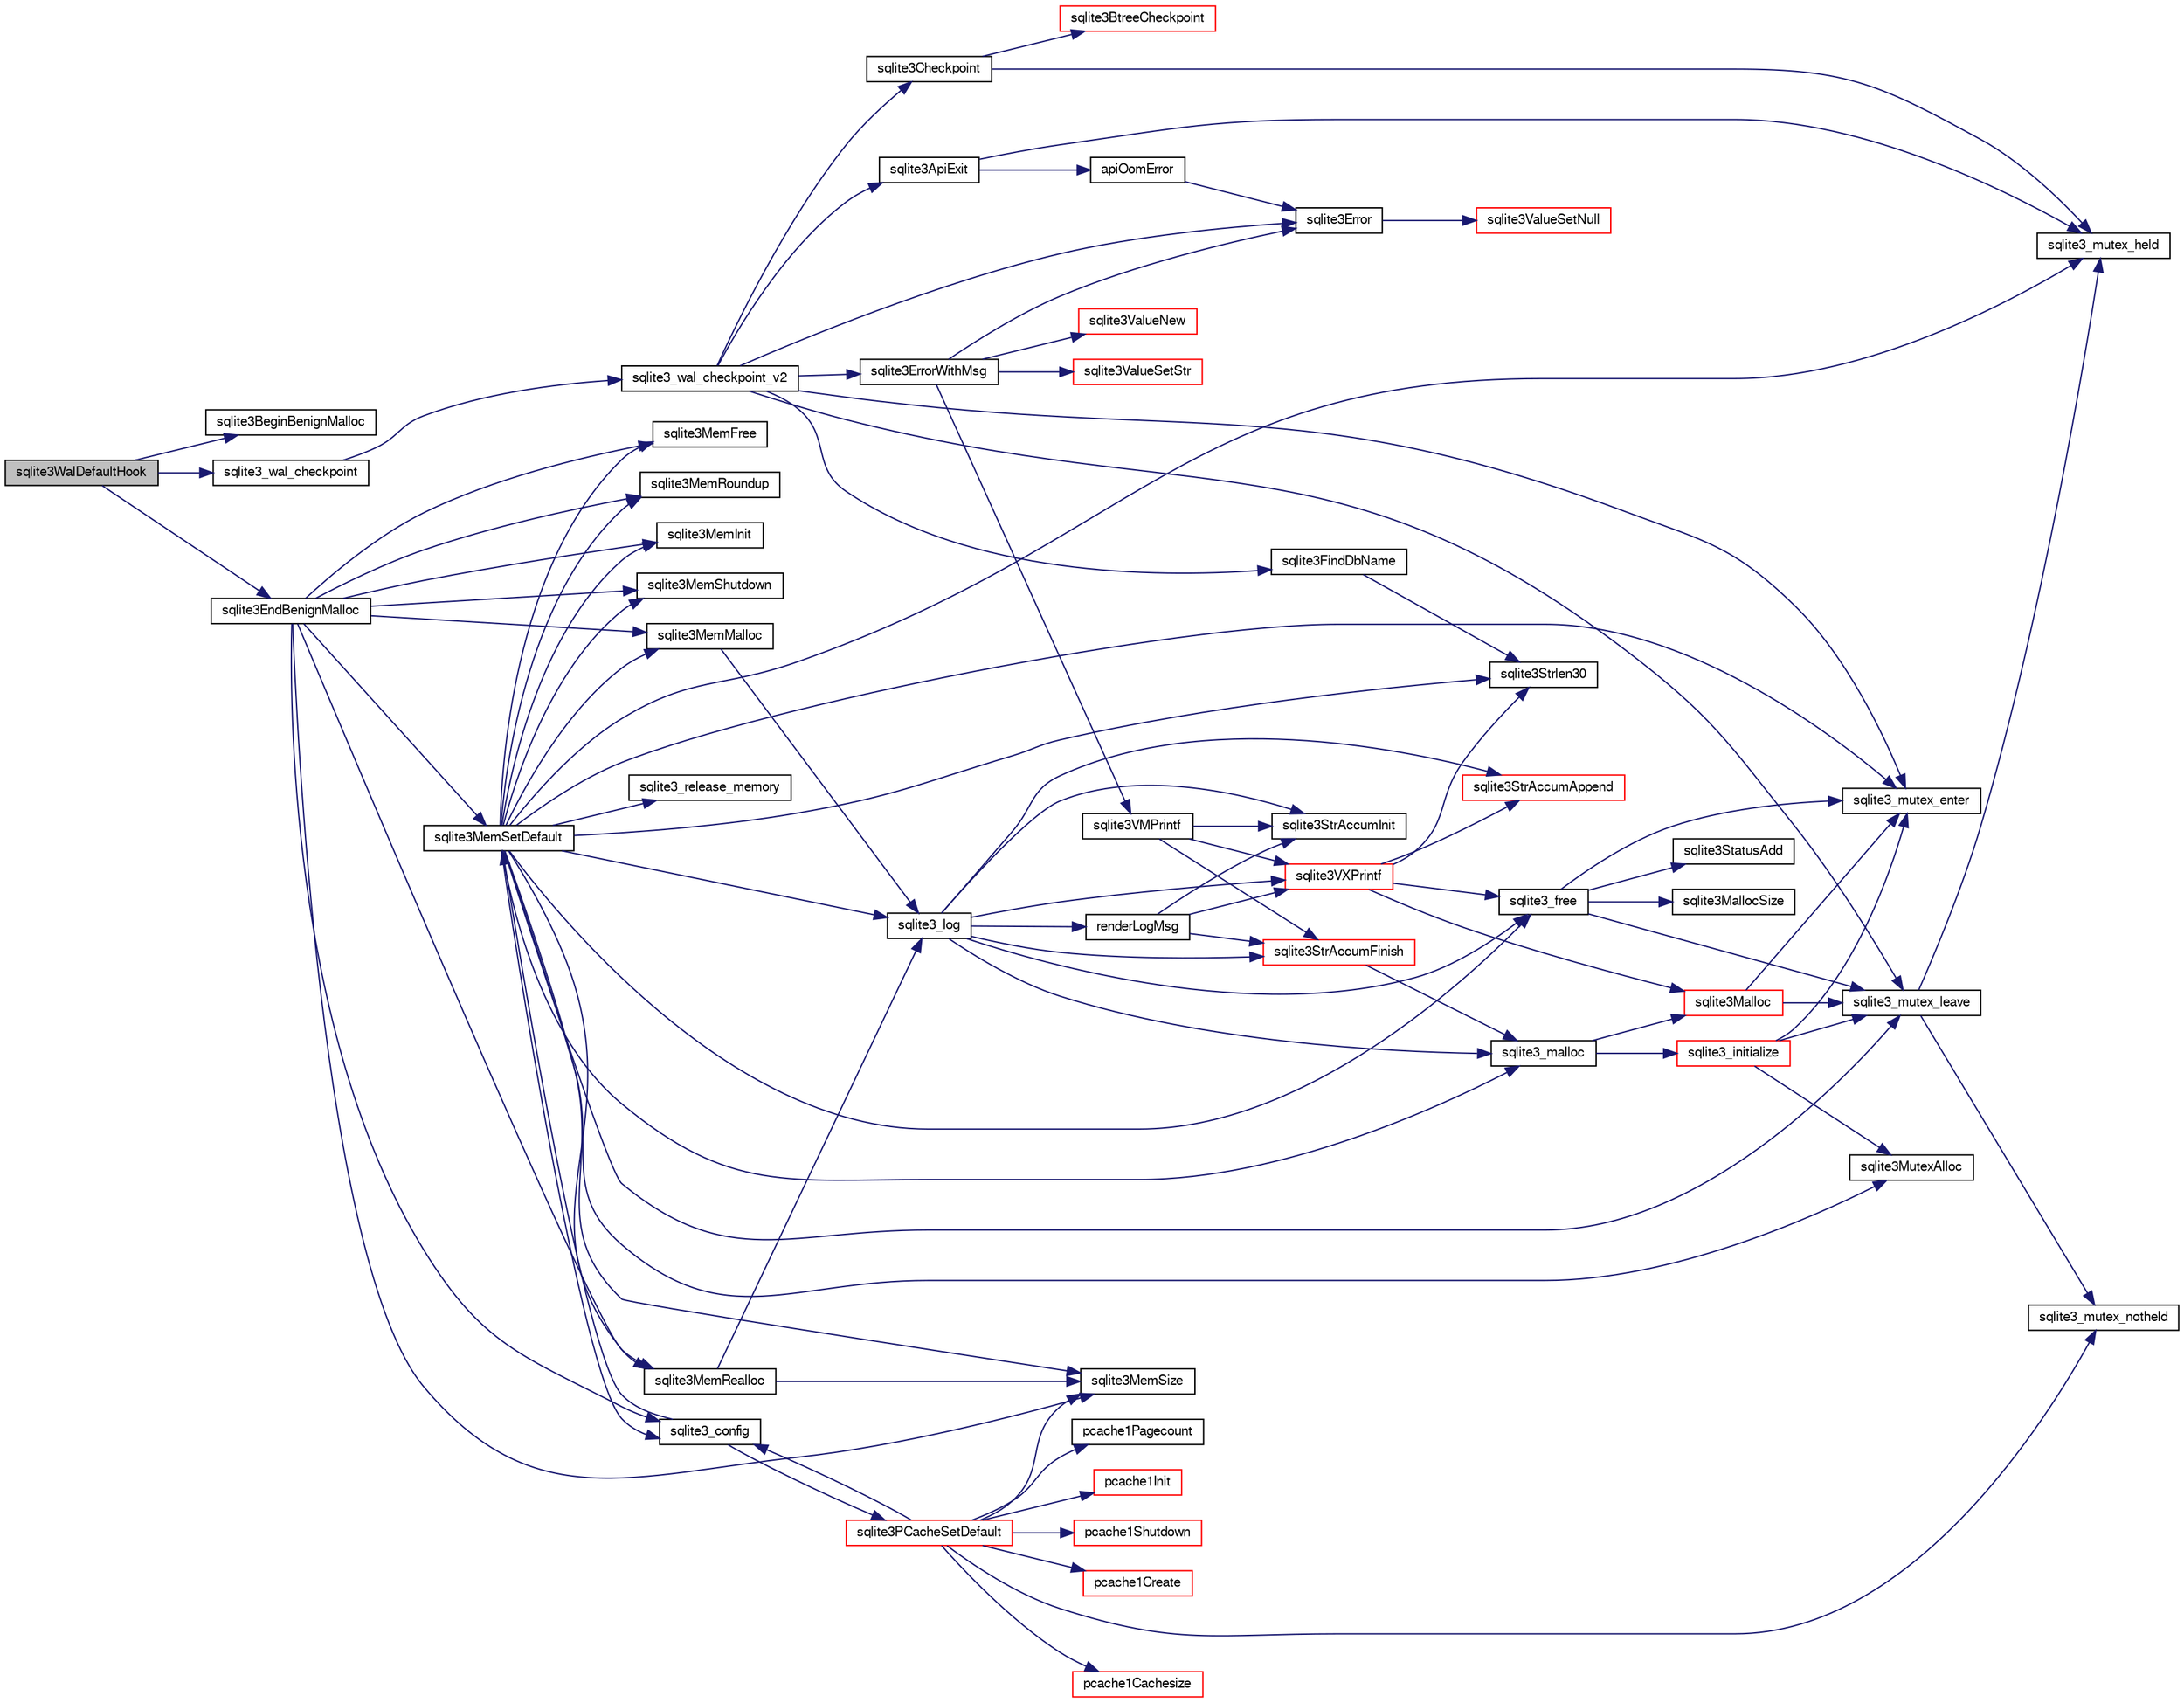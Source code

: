 digraph "sqlite3WalDefaultHook"
{
  edge [fontname="FreeSans",fontsize="10",labelfontname="FreeSans",labelfontsize="10"];
  node [fontname="FreeSans",fontsize="10",shape=record];
  rankdir="LR";
  Node810505 [label="sqlite3WalDefaultHook",height=0.2,width=0.4,color="black", fillcolor="grey75", style="filled", fontcolor="black"];
  Node810505 -> Node810506 [color="midnightblue",fontsize="10",style="solid",fontname="FreeSans"];
  Node810506 [label="sqlite3BeginBenignMalloc",height=0.2,width=0.4,color="black", fillcolor="white", style="filled",URL="$sqlite3_8c.html#a3344c0e2b1b6df701a1cb326602fac14"];
  Node810505 -> Node810507 [color="midnightblue",fontsize="10",style="solid",fontname="FreeSans"];
  Node810507 [label="sqlite3_wal_checkpoint",height=0.2,width=0.4,color="black", fillcolor="white", style="filled",URL="$sqlite3_8c.html#a5256a357264a12d3935888280d4b8fa0"];
  Node810507 -> Node810508 [color="midnightblue",fontsize="10",style="solid",fontname="FreeSans"];
  Node810508 [label="sqlite3_wal_checkpoint_v2",height=0.2,width=0.4,color="black", fillcolor="white", style="filled",URL="$sqlite3_8c.html#a074441ba2d0426a8684cc2d379e74163"];
  Node810508 -> Node810509 [color="midnightblue",fontsize="10",style="solid",fontname="FreeSans"];
  Node810509 [label="sqlite3_mutex_enter",height=0.2,width=0.4,color="black", fillcolor="white", style="filled",URL="$sqlite3_8c.html#a1c12cde690bd89f104de5cbad12a6bf5"];
  Node810508 -> Node810510 [color="midnightblue",fontsize="10",style="solid",fontname="FreeSans"];
  Node810510 [label="sqlite3FindDbName",height=0.2,width=0.4,color="black", fillcolor="white", style="filled",URL="$sqlite3_8c.html#a87029035bea562c6a5d1b9ba6475b567"];
  Node810510 -> Node810511 [color="midnightblue",fontsize="10",style="solid",fontname="FreeSans"];
  Node810511 [label="sqlite3Strlen30",height=0.2,width=0.4,color="black", fillcolor="white", style="filled",URL="$sqlite3_8c.html#a3dcd80ba41f1a308193dee74857b62a7"];
  Node810508 -> Node810512 [color="midnightblue",fontsize="10",style="solid",fontname="FreeSans"];
  Node810512 [label="sqlite3ErrorWithMsg",height=0.2,width=0.4,color="black", fillcolor="white", style="filled",URL="$sqlite3_8c.html#a11feb4cd8e77d59df266587cfe1b2641"];
  Node810512 -> Node810513 [color="midnightblue",fontsize="10",style="solid",fontname="FreeSans"];
  Node810513 [label="sqlite3Error",height=0.2,width=0.4,color="black", fillcolor="white", style="filled",URL="$sqlite3_8c.html#a4ba5e8be78db50d5538dcaa45bcf74d3"];
  Node810513 -> Node810514 [color="midnightblue",fontsize="10",style="solid",fontname="FreeSans"];
  Node810514 [label="sqlite3ValueSetNull",height=0.2,width=0.4,color="red", fillcolor="white", style="filled",URL="$sqlite3_8c.html#ad9bc4507a7806b37946116afbe183b95"];
  Node810512 -> Node810529 [color="midnightblue",fontsize="10",style="solid",fontname="FreeSans"];
  Node810529 [label="sqlite3ValueNew",height=0.2,width=0.4,color="red", fillcolor="white", style="filled",URL="$sqlite3_8c.html#ad40a378778daff2d574bec905e35828b"];
  Node810512 -> Node810537 [color="midnightblue",fontsize="10",style="solid",fontname="FreeSans"];
  Node810537 [label="sqlite3VMPrintf",height=0.2,width=0.4,color="black", fillcolor="white", style="filled",URL="$sqlite3_8c.html#a05535d0982ef06fbc2ee8195ebbae689"];
  Node810537 -> Node810538 [color="midnightblue",fontsize="10",style="solid",fontname="FreeSans"];
  Node810538 [label="sqlite3StrAccumInit",height=0.2,width=0.4,color="black", fillcolor="white", style="filled",URL="$sqlite3_8c.html#aabf95e113b9d54d519cd15a56215f560"];
  Node810537 -> Node810539 [color="midnightblue",fontsize="10",style="solid",fontname="FreeSans"];
  Node810539 [label="sqlite3VXPrintf",height=0.2,width=0.4,color="red", fillcolor="white", style="filled",URL="$sqlite3_8c.html#a63c25806c9bd4a2b76f9a0eb232c6bde"];
  Node810539 -> Node810540 [color="midnightblue",fontsize="10",style="solid",fontname="FreeSans"];
  Node810540 [label="sqlite3StrAccumAppend",height=0.2,width=0.4,color="red", fillcolor="white", style="filled",URL="$sqlite3_8c.html#a56664fa33def33c5a5245b623441d5e0"];
  Node810539 -> Node810532 [color="midnightblue",fontsize="10",style="solid",fontname="FreeSans"];
  Node810532 [label="sqlite3Malloc",height=0.2,width=0.4,color="red", fillcolor="white", style="filled",URL="$sqlite3_8c.html#a361a2eaa846b1885f123abe46f5d8b2b"];
  Node810532 -> Node810509 [color="midnightblue",fontsize="10",style="solid",fontname="FreeSans"];
  Node810532 -> Node810526 [color="midnightblue",fontsize="10",style="solid",fontname="FreeSans"];
  Node810526 [label="sqlite3_mutex_leave",height=0.2,width=0.4,color="black", fillcolor="white", style="filled",URL="$sqlite3_8c.html#a5838d235601dbd3c1fa993555c6bcc93"];
  Node810526 -> Node810517 [color="midnightblue",fontsize="10",style="solid",fontname="FreeSans"];
  Node810517 [label="sqlite3_mutex_held",height=0.2,width=0.4,color="black", fillcolor="white", style="filled",URL="$sqlite3_8c.html#acf77da68932b6bc163c5e68547ecc3e7"];
  Node810526 -> Node810527 [color="midnightblue",fontsize="10",style="solid",fontname="FreeSans"];
  Node810527 [label="sqlite3_mutex_notheld",height=0.2,width=0.4,color="black", fillcolor="white", style="filled",URL="$sqlite3_8c.html#a83967c837c1c000d3b5adcfaa688f5dc"];
  Node810539 -> Node810511 [color="midnightblue",fontsize="10",style="solid",fontname="FreeSans"];
  Node810539 -> Node810524 [color="midnightblue",fontsize="10",style="solid",fontname="FreeSans"];
  Node810524 [label="sqlite3_free",height=0.2,width=0.4,color="black", fillcolor="white", style="filled",URL="$sqlite3_8c.html#a6552349e36a8a691af5487999ab09519"];
  Node810524 -> Node810509 [color="midnightblue",fontsize="10",style="solid",fontname="FreeSans"];
  Node810524 -> Node810525 [color="midnightblue",fontsize="10",style="solid",fontname="FreeSans"];
  Node810525 [label="sqlite3StatusAdd",height=0.2,width=0.4,color="black", fillcolor="white", style="filled",URL="$sqlite3_8c.html#afa029f93586aeab4cc85360905dae9cd"];
  Node810524 -> Node810522 [color="midnightblue",fontsize="10",style="solid",fontname="FreeSans"];
  Node810522 [label="sqlite3MallocSize",height=0.2,width=0.4,color="black", fillcolor="white", style="filled",URL="$sqlite3_8c.html#acf5d2a5f35270bafb050bd2def576955"];
  Node810524 -> Node810526 [color="midnightblue",fontsize="10",style="solid",fontname="FreeSans"];
  Node810537 -> Node810572 [color="midnightblue",fontsize="10",style="solid",fontname="FreeSans"];
  Node810572 [label="sqlite3StrAccumFinish",height=0.2,width=0.4,color="red", fillcolor="white", style="filled",URL="$sqlite3_8c.html#adb7f26b10ac1b847db6f000ef4c2e2ba"];
  Node810572 -> Node810573 [color="midnightblue",fontsize="10",style="solid",fontname="FreeSans"];
  Node810573 [label="sqlite3_malloc",height=0.2,width=0.4,color="black", fillcolor="white", style="filled",URL="$sqlite3_8c.html#ac79dba55fc32b6a840cf5a9769bce7cd"];
  Node810573 -> Node810547 [color="midnightblue",fontsize="10",style="solid",fontname="FreeSans"];
  Node810547 [label="sqlite3_initialize",height=0.2,width=0.4,color="red", fillcolor="white", style="filled",URL="$sqlite3_8c.html#ab0c0ee2d5d4cf8b28e9572296a8861df"];
  Node810547 -> Node810566 [color="midnightblue",fontsize="10",style="solid",fontname="FreeSans"];
  Node810566 [label="sqlite3MutexAlloc",height=0.2,width=0.4,color="black", fillcolor="white", style="filled",URL="$sqlite3_8c.html#a0e3f432ee581f6876b590e7ad7e84e19"];
  Node810547 -> Node810509 [color="midnightblue",fontsize="10",style="solid",fontname="FreeSans"];
  Node810547 -> Node810526 [color="midnightblue",fontsize="10",style="solid",fontname="FreeSans"];
  Node810573 -> Node810532 [color="midnightblue",fontsize="10",style="solid",fontname="FreeSans"];
  Node810512 -> Node810793 [color="midnightblue",fontsize="10",style="solid",fontname="FreeSans"];
  Node810793 [label="sqlite3ValueSetStr",height=0.2,width=0.4,color="red", fillcolor="white", style="filled",URL="$sqlite3_8c.html#a1fd40749f47941ee97ff6d798e2bc67e"];
  Node810508 -> Node810794 [color="midnightblue",fontsize="10",style="solid",fontname="FreeSans"];
  Node810794 [label="sqlite3Checkpoint",height=0.2,width=0.4,color="black", fillcolor="white", style="filled",URL="$sqlite3_8c.html#a0f0ad6a031e74ddb47bdc701d23bf3e1"];
  Node810794 -> Node810517 [color="midnightblue",fontsize="10",style="solid",fontname="FreeSans"];
  Node810794 -> Node810795 [color="midnightblue",fontsize="10",style="solid",fontname="FreeSans"];
  Node810795 [label="sqlite3BtreeCheckpoint",height=0.2,width=0.4,color="red", fillcolor="white", style="filled",URL="$sqlite3_8c.html#a7aa6f5fb12dca5d734397768e90ae119"];
  Node810508 -> Node810513 [color="midnightblue",fontsize="10",style="solid",fontname="FreeSans"];
  Node810508 -> Node810728 [color="midnightblue",fontsize="10",style="solid",fontname="FreeSans"];
  Node810728 [label="sqlite3ApiExit",height=0.2,width=0.4,color="black", fillcolor="white", style="filled",URL="$sqlite3_8c.html#ae5a967ec6172298db98b6090bbd1dd9b"];
  Node810728 -> Node810517 [color="midnightblue",fontsize="10",style="solid",fontname="FreeSans"];
  Node810728 -> Node810729 [color="midnightblue",fontsize="10",style="solid",fontname="FreeSans"];
  Node810729 [label="apiOomError",height=0.2,width=0.4,color="black", fillcolor="white", style="filled",URL="$sqlite3_8c.html#a55c294da0c468873c7f7ea59378b8b9c"];
  Node810729 -> Node810513 [color="midnightblue",fontsize="10",style="solid",fontname="FreeSans"];
  Node810508 -> Node810526 [color="midnightblue",fontsize="10",style="solid",fontname="FreeSans"];
  Node810505 -> Node810594 [color="midnightblue",fontsize="10",style="solid",fontname="FreeSans"];
  Node810594 [label="sqlite3EndBenignMalloc",height=0.2,width=0.4,color="black", fillcolor="white", style="filled",URL="$sqlite3_8c.html#a4582127cc64d483dc66c7acf9d8d8fbb"];
  Node810594 -> Node810569 [color="midnightblue",fontsize="10",style="solid",fontname="FreeSans"];
  Node810569 [label="sqlite3MemMalloc",height=0.2,width=0.4,color="black", fillcolor="white", style="filled",URL="$sqlite3_8c.html#a53157f1a669f949332f44ca9f15c0a43"];
  Node810569 -> Node810570 [color="midnightblue",fontsize="10",style="solid",fontname="FreeSans"];
  Node810570 [label="sqlite3_log",height=0.2,width=0.4,color="black", fillcolor="white", style="filled",URL="$sqlite3_8c.html#a298c9699bf9c143662c6b1fec4b2dc3b"];
  Node810570 -> Node810571 [color="midnightblue",fontsize="10",style="solid",fontname="FreeSans"];
  Node810571 [label="renderLogMsg",height=0.2,width=0.4,color="black", fillcolor="white", style="filled",URL="$sqlite3_8c.html#a7a02b43ce0a27bb52085c7f446d115af"];
  Node810571 -> Node810538 [color="midnightblue",fontsize="10",style="solid",fontname="FreeSans"];
  Node810571 -> Node810539 [color="midnightblue",fontsize="10",style="solid",fontname="FreeSans"];
  Node810571 -> Node810572 [color="midnightblue",fontsize="10",style="solid",fontname="FreeSans"];
  Node810570 -> Node810538 [color="midnightblue",fontsize="10",style="solid",fontname="FreeSans"];
  Node810570 -> Node810539 [color="midnightblue",fontsize="10",style="solid",fontname="FreeSans"];
  Node810570 -> Node810572 [color="midnightblue",fontsize="10",style="solid",fontname="FreeSans"];
  Node810570 -> Node810573 [color="midnightblue",fontsize="10",style="solid",fontname="FreeSans"];
  Node810570 -> Node810524 [color="midnightblue",fontsize="10",style="solid",fontname="FreeSans"];
  Node810570 -> Node810540 [color="midnightblue",fontsize="10",style="solid",fontname="FreeSans"];
  Node810594 -> Node810574 [color="midnightblue",fontsize="10",style="solid",fontname="FreeSans"];
  Node810574 [label="sqlite3MemFree",height=0.2,width=0.4,color="black", fillcolor="white", style="filled",URL="$sqlite3_8c.html#a4198492989c7a427e3d704c06058850a"];
  Node810594 -> Node810575 [color="midnightblue",fontsize="10",style="solid",fontname="FreeSans"];
  Node810575 [label="sqlite3MemRealloc",height=0.2,width=0.4,color="black", fillcolor="white", style="filled",URL="$sqlite3_8c.html#addd043cc5742c3b0cf536763cd4e6948"];
  Node810575 -> Node810570 [color="midnightblue",fontsize="10",style="solid",fontname="FreeSans"];
  Node810575 -> Node810576 [color="midnightblue",fontsize="10",style="solid",fontname="FreeSans"];
  Node810576 [label="sqlite3MemSize",height=0.2,width=0.4,color="black", fillcolor="white", style="filled",URL="$sqlite3_8c.html#a564962938d56643e999de431c190f937"];
  Node810594 -> Node810576 [color="midnightblue",fontsize="10",style="solid",fontname="FreeSans"];
  Node810594 -> Node810577 [color="midnightblue",fontsize="10",style="solid",fontname="FreeSans"];
  Node810577 [label="sqlite3MemRoundup",height=0.2,width=0.4,color="black", fillcolor="white", style="filled",URL="$sqlite3_8c.html#ac9d66a2d2d224dfafcf6a49d48436ddc"];
  Node810594 -> Node810578 [color="midnightblue",fontsize="10",style="solid",fontname="FreeSans"];
  Node810578 [label="sqlite3MemInit",height=0.2,width=0.4,color="black", fillcolor="white", style="filled",URL="$sqlite3_8c.html#a1ec61c1becf036ba7fcb571ae51300af"];
  Node810594 -> Node810579 [color="midnightblue",fontsize="10",style="solid",fontname="FreeSans"];
  Node810579 [label="sqlite3MemShutdown",height=0.2,width=0.4,color="black", fillcolor="white", style="filled",URL="$sqlite3_8c.html#a934531b3f7c4743196f453ce6db028dc"];
  Node810594 -> Node810568 [color="midnightblue",fontsize="10",style="solid",fontname="FreeSans"];
  Node810568 [label="sqlite3MemSetDefault",height=0.2,width=0.4,color="black", fillcolor="white", style="filled",URL="$sqlite3_8c.html#a162fbfd727e92c5f8f72625b5ff62549"];
  Node810568 -> Node810569 [color="midnightblue",fontsize="10",style="solid",fontname="FreeSans"];
  Node810568 -> Node810574 [color="midnightblue",fontsize="10",style="solid",fontname="FreeSans"];
  Node810568 -> Node810575 [color="midnightblue",fontsize="10",style="solid",fontname="FreeSans"];
  Node810568 -> Node810576 [color="midnightblue",fontsize="10",style="solid",fontname="FreeSans"];
  Node810568 -> Node810577 [color="midnightblue",fontsize="10",style="solid",fontname="FreeSans"];
  Node810568 -> Node810578 [color="midnightblue",fontsize="10",style="solid",fontname="FreeSans"];
  Node810568 -> Node810579 [color="midnightblue",fontsize="10",style="solid",fontname="FreeSans"];
  Node810568 -> Node810580 [color="midnightblue",fontsize="10",style="solid",fontname="FreeSans"];
  Node810580 [label="sqlite3_config",height=0.2,width=0.4,color="black", fillcolor="white", style="filled",URL="$sqlite3_8c.html#a74ad420b6f26bc06a04ff6ecec8a8c91"];
  Node810580 -> Node810568 [color="midnightblue",fontsize="10",style="solid",fontname="FreeSans"];
  Node810580 -> Node810581 [color="midnightblue",fontsize="10",style="solid",fontname="FreeSans"];
  Node810581 [label="sqlite3PCacheSetDefault",height=0.2,width=0.4,color="red", fillcolor="white", style="filled",URL="$sqlite3_8c.html#a91974afe7709a742451438556ee0c70c"];
  Node810581 -> Node810582 [color="midnightblue",fontsize="10",style="solid",fontname="FreeSans"];
  Node810582 [label="pcache1Init",height=0.2,width=0.4,color="red", fillcolor="white", style="filled",URL="$sqlite3_8c.html#a05e9c1daf3dd812db1d769b69b20e069"];
  Node810581 -> Node810584 [color="midnightblue",fontsize="10",style="solid",fontname="FreeSans"];
  Node810584 [label="pcache1Shutdown",height=0.2,width=0.4,color="red", fillcolor="white", style="filled",URL="$sqlite3_8c.html#a707b7714a99d68e6858d4305b2a02579"];
  Node810581 -> Node810592 [color="midnightblue",fontsize="10",style="solid",fontname="FreeSans"];
  Node810592 [label="pcache1Create",height=0.2,width=0.4,color="red", fillcolor="white", style="filled",URL="$sqlite3_8c.html#a44cfeb7ecaf2b6aa54934d3deaee8919"];
  Node810581 -> Node810595 [color="midnightblue",fontsize="10",style="solid",fontname="FreeSans"];
  Node810595 [label="pcache1Cachesize",height=0.2,width=0.4,color="red", fillcolor="white", style="filled",URL="$sqlite3_8c.html#a071ef90a5e389826abcea7883ff2cd05"];
  Node810581 -> Node810596 [color="midnightblue",fontsize="10",style="solid",fontname="FreeSans"];
  Node810596 [label="pcache1Pagecount",height=0.2,width=0.4,color="black", fillcolor="white", style="filled",URL="$sqlite3_8c.html#aad313c3d8464ce3154a2a31409c5c625"];
  Node810581 -> Node810580 [color="midnightblue",fontsize="10",style="solid",fontname="FreeSans"];
  Node810581 -> Node810527 [color="midnightblue",fontsize="10",style="solid",fontname="FreeSans"];
  Node810581 -> Node810576 [color="midnightblue",fontsize="10",style="solid",fontname="FreeSans"];
  Node810568 -> Node810566 [color="midnightblue",fontsize="10",style="solid",fontname="FreeSans"];
  Node810568 -> Node810509 [color="midnightblue",fontsize="10",style="solid",fontname="FreeSans"];
  Node810568 -> Node810526 [color="midnightblue",fontsize="10",style="solid",fontname="FreeSans"];
  Node810568 -> Node810511 [color="midnightblue",fontsize="10",style="solid",fontname="FreeSans"];
  Node810568 -> Node810517 [color="midnightblue",fontsize="10",style="solid",fontname="FreeSans"];
  Node810568 -> Node810607 [color="midnightblue",fontsize="10",style="solid",fontname="FreeSans"];
  Node810607 [label="sqlite3_release_memory",height=0.2,width=0.4,color="black", fillcolor="white", style="filled",URL="$sqlite3_8c.html#a91037e7ef182e008677dae146e15cf92"];
  Node810568 -> Node810573 [color="midnightblue",fontsize="10",style="solid",fontname="FreeSans"];
  Node810568 -> Node810524 [color="midnightblue",fontsize="10",style="solid",fontname="FreeSans"];
  Node810568 -> Node810570 [color="midnightblue",fontsize="10",style="solid",fontname="FreeSans"];
  Node810594 -> Node810580 [color="midnightblue",fontsize="10",style="solid",fontname="FreeSans"];
}
